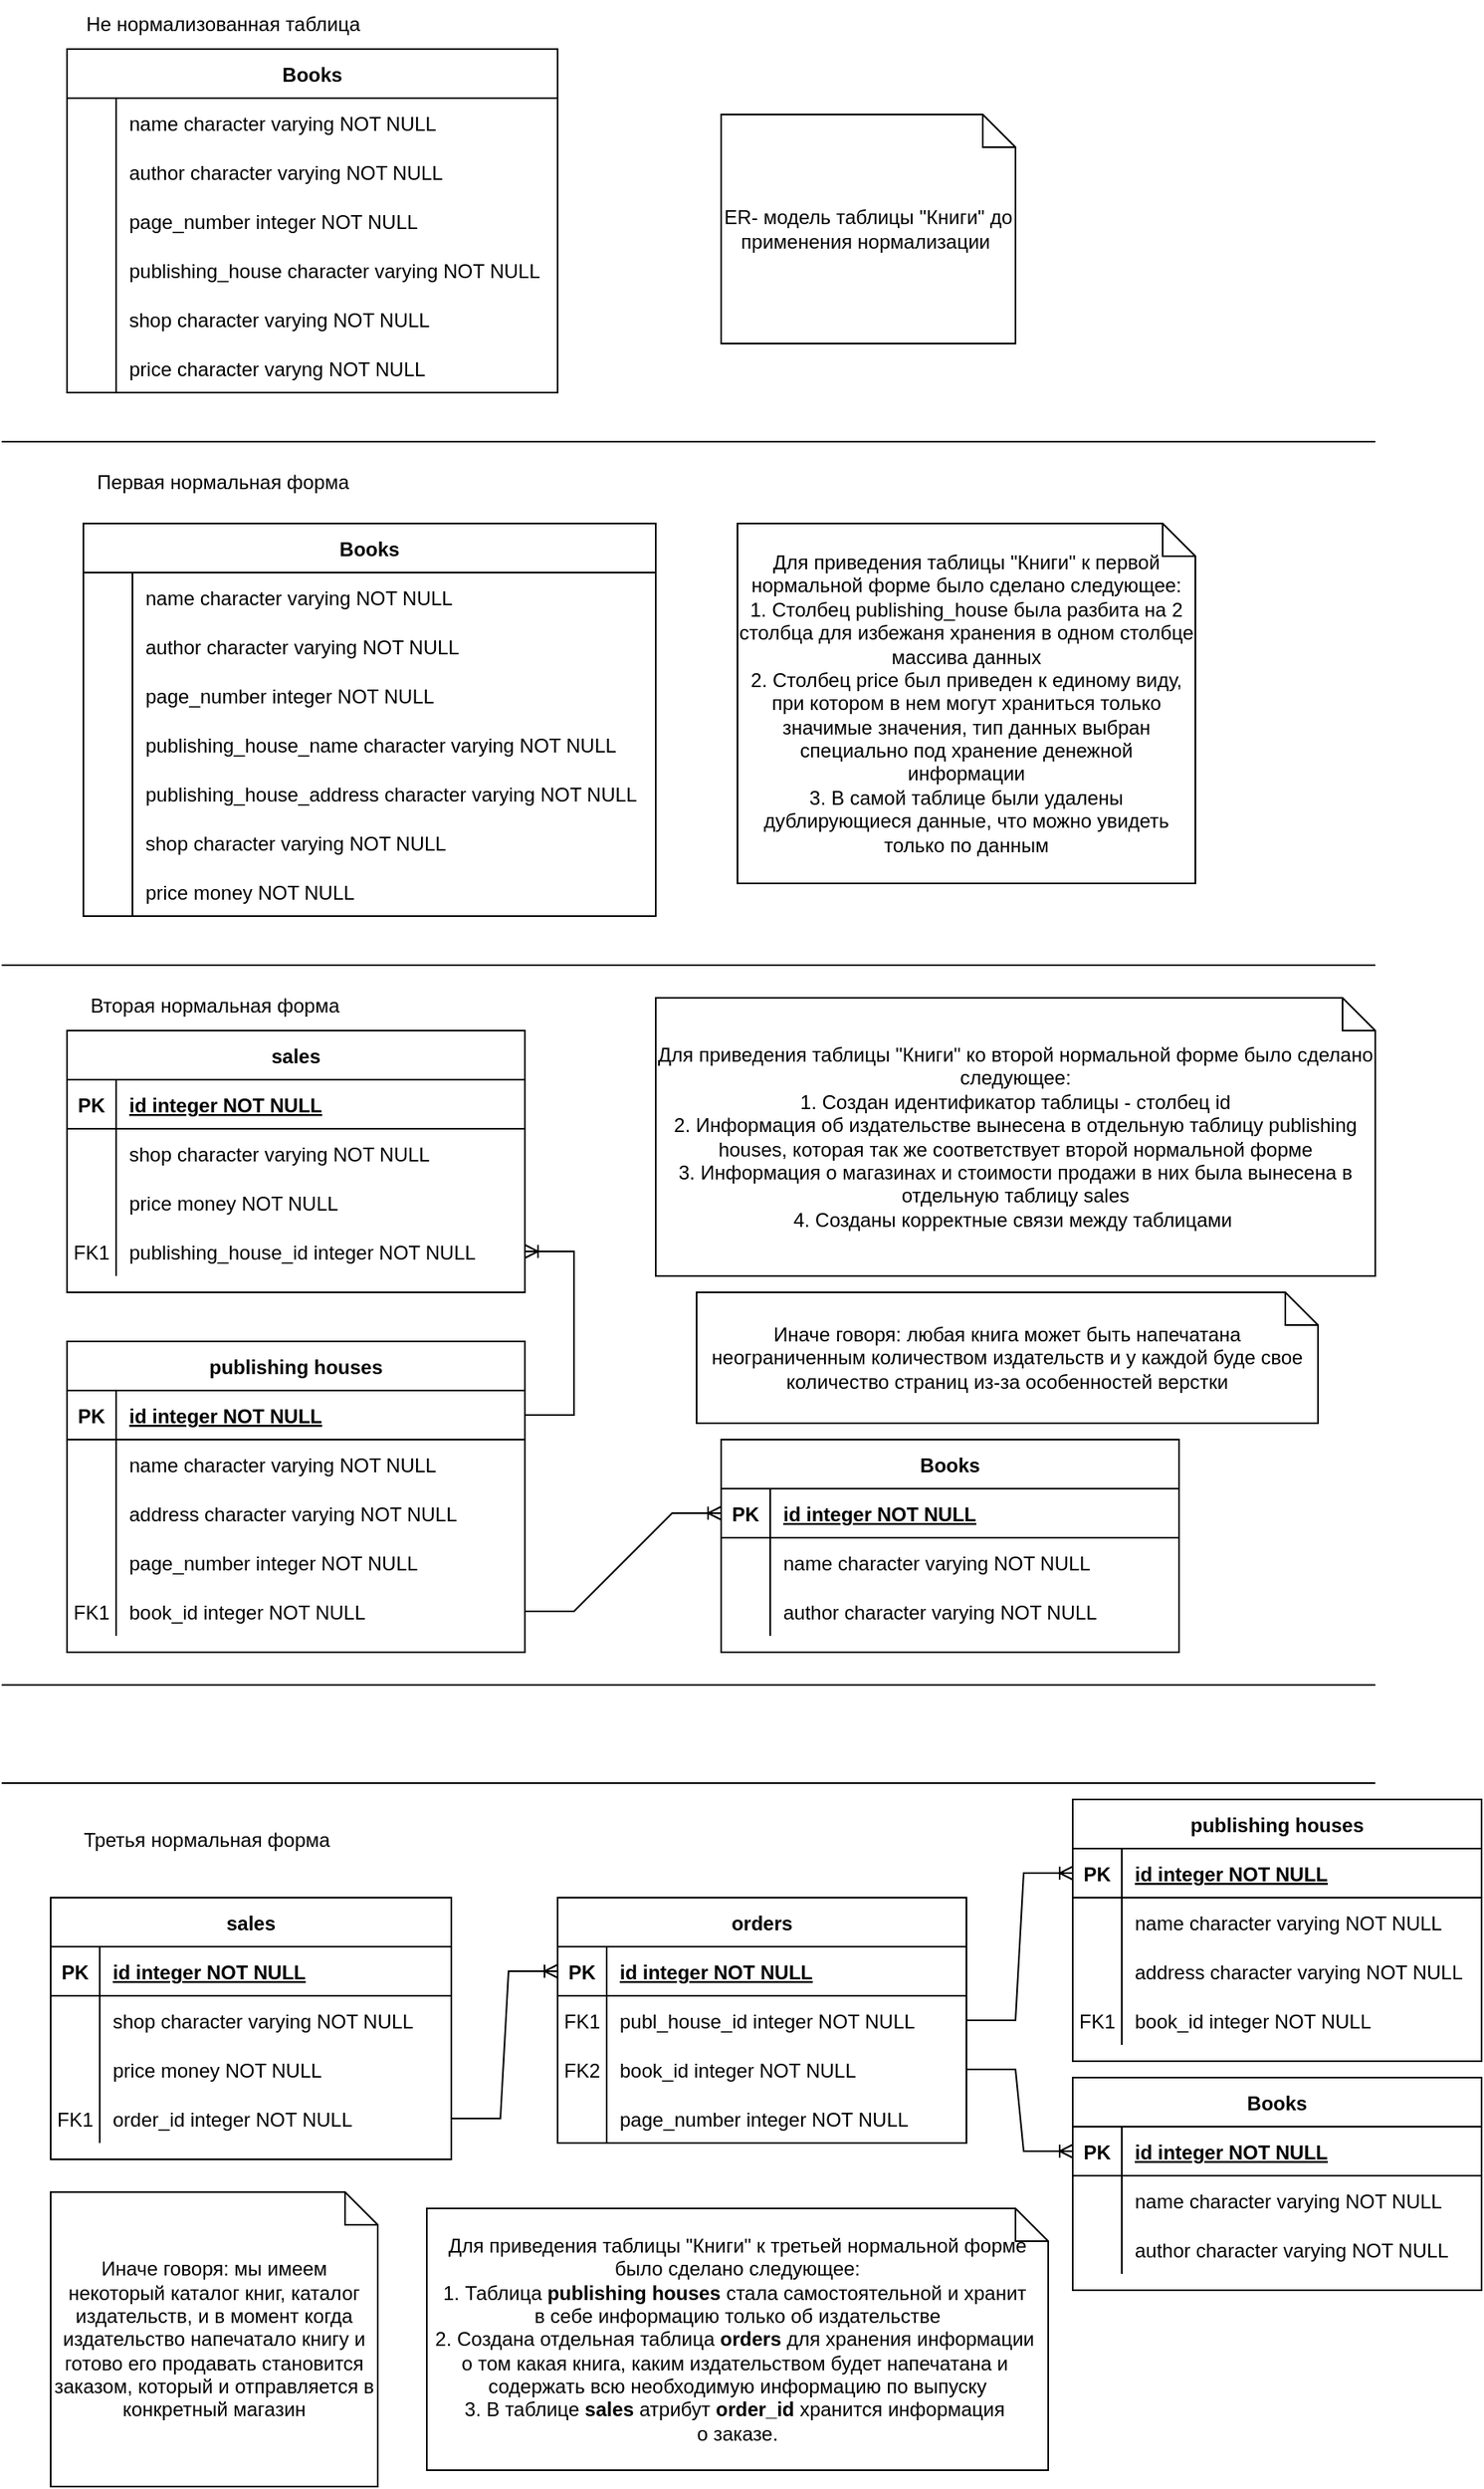 <mxfile version="25.0.1">
  <diagram id="R2lEEEUBdFMjLlhIrx00" name="Page-1">
    <mxGraphModel dx="901" dy="1275" grid="1" gridSize="10" guides="1" tooltips="1" connect="1" arrows="1" fold="1" page="1" pageScale="1" pageWidth="850" pageHeight="1100" math="0" shadow="0" extFonts="Permanent Marker^https://fonts.googleapis.com/css?family=Permanent+Marker">
      <root>
        <mxCell id="0" />
        <mxCell id="1" parent="0" />
        <mxCell id="hqXmrCcykCrUw1wNZngz-1" value="" style="shape=partialRectangle;overflow=hidden;connectable=0;fillColor=none;top=0;left=0;bottom=0;right=0;align=left;spacingLeft=6;" parent="1" vertex="1">
          <mxGeometry x="540" y="340" width="160" height="30" as="geometry">
            <mxRectangle width="220" height="30" as="alternateBounds" />
          </mxGeometry>
        </mxCell>
        <mxCell id="hqXmrCcykCrUw1wNZngz-2" value="" style="shape=partialRectangle;overflow=hidden;connectable=0;fillColor=none;top=0;left=0;bottom=0;right=0;align=left;spacingLeft=6;" parent="1" vertex="1">
          <mxGeometry x="480" y="340" width="220" height="30" as="geometry">
            <mxRectangle width="220" height="30" as="alternateBounds" />
          </mxGeometry>
        </mxCell>
        <mxCell id="hqXmrCcykCrUw1wNZngz-51" value="Books" style="shape=table;startSize=30;container=1;collapsible=1;childLayout=tableLayout;fixedRows=1;rowLines=0;fontStyle=1;align=center;resizeLast=1;" parent="1" vertex="1">
          <mxGeometry x="40" y="40" width="300" height="210" as="geometry" />
        </mxCell>
        <mxCell id="hqXmrCcykCrUw1wNZngz-52" value="" style="shape=partialRectangle;collapsible=0;dropTarget=0;pointerEvents=0;fillColor=none;points=[[0,0.5],[1,0.5]];portConstraint=eastwest;top=0;left=0;right=0;bottom=0;" parent="hqXmrCcykCrUw1wNZngz-51" vertex="1">
          <mxGeometry y="30" width="300" height="30" as="geometry" />
        </mxCell>
        <mxCell id="hqXmrCcykCrUw1wNZngz-53" value="" style="shape=partialRectangle;overflow=hidden;connectable=0;fillColor=none;top=0;left=0;bottom=0;right=0;" parent="hqXmrCcykCrUw1wNZngz-52" vertex="1">
          <mxGeometry width="30" height="30" as="geometry">
            <mxRectangle width="30" height="30" as="alternateBounds" />
          </mxGeometry>
        </mxCell>
        <mxCell id="hqXmrCcykCrUw1wNZngz-54" value="name character varying NOT NULL" style="shape=partialRectangle;overflow=hidden;connectable=0;fillColor=none;top=0;left=0;bottom=0;right=0;align=left;spacingLeft=6;" parent="hqXmrCcykCrUw1wNZngz-52" vertex="1">
          <mxGeometry x="30" width="270" height="30" as="geometry">
            <mxRectangle width="270" height="30" as="alternateBounds" />
          </mxGeometry>
        </mxCell>
        <mxCell id="hqXmrCcykCrUw1wNZngz-55" value="" style="shape=partialRectangle;collapsible=0;dropTarget=0;pointerEvents=0;fillColor=none;points=[[0,0.5],[1,0.5]];portConstraint=eastwest;top=0;left=0;right=0;bottom=0;" parent="hqXmrCcykCrUw1wNZngz-51" vertex="1">
          <mxGeometry y="60" width="300" height="30" as="geometry" />
        </mxCell>
        <mxCell id="hqXmrCcykCrUw1wNZngz-56" value="" style="shape=partialRectangle;overflow=hidden;connectable=0;fillColor=none;top=0;left=0;bottom=0;right=0;" parent="hqXmrCcykCrUw1wNZngz-55" vertex="1">
          <mxGeometry width="30" height="30" as="geometry">
            <mxRectangle width="30" height="30" as="alternateBounds" />
          </mxGeometry>
        </mxCell>
        <mxCell id="hqXmrCcykCrUw1wNZngz-57" value="author character varying NOT NULL" style="shape=partialRectangle;overflow=hidden;connectable=0;fillColor=none;top=0;left=0;bottom=0;right=0;align=left;spacingLeft=6;" parent="hqXmrCcykCrUw1wNZngz-55" vertex="1">
          <mxGeometry x="30" width="270" height="30" as="geometry">
            <mxRectangle width="270" height="30" as="alternateBounds" />
          </mxGeometry>
        </mxCell>
        <mxCell id="hqXmrCcykCrUw1wNZngz-58" value="" style="shape=partialRectangle;collapsible=0;dropTarget=0;pointerEvents=0;fillColor=none;points=[[0,0.5],[1,0.5]];portConstraint=eastwest;top=0;left=0;right=0;bottom=0;" parent="hqXmrCcykCrUw1wNZngz-51" vertex="1">
          <mxGeometry y="90" width="300" height="30" as="geometry" />
        </mxCell>
        <mxCell id="hqXmrCcykCrUw1wNZngz-59" value="" style="shape=partialRectangle;overflow=hidden;connectable=0;fillColor=none;top=0;left=0;bottom=0;right=0;" parent="hqXmrCcykCrUw1wNZngz-58" vertex="1">
          <mxGeometry width="30" height="30" as="geometry">
            <mxRectangle width="30" height="30" as="alternateBounds" />
          </mxGeometry>
        </mxCell>
        <mxCell id="hqXmrCcykCrUw1wNZngz-60" value="page_number integer NOT NULL" style="shape=partialRectangle;overflow=hidden;connectable=0;fillColor=none;top=0;left=0;bottom=0;right=0;align=left;spacingLeft=6;" parent="hqXmrCcykCrUw1wNZngz-58" vertex="1">
          <mxGeometry x="30" width="270" height="30" as="geometry">
            <mxRectangle width="270" height="30" as="alternateBounds" />
          </mxGeometry>
        </mxCell>
        <mxCell id="hqXmrCcykCrUw1wNZngz-61" value="" style="shape=partialRectangle;collapsible=0;dropTarget=0;pointerEvents=0;fillColor=none;points=[[0,0.5],[1,0.5]];portConstraint=eastwest;top=0;left=0;right=0;bottom=0;" parent="hqXmrCcykCrUw1wNZngz-51" vertex="1">
          <mxGeometry y="120" width="300" height="30" as="geometry" />
        </mxCell>
        <mxCell id="hqXmrCcykCrUw1wNZngz-62" value="" style="shape=partialRectangle;overflow=hidden;connectable=0;fillColor=none;top=0;left=0;bottom=0;right=0;" parent="hqXmrCcykCrUw1wNZngz-61" vertex="1">
          <mxGeometry width="30" height="30" as="geometry">
            <mxRectangle width="30" height="30" as="alternateBounds" />
          </mxGeometry>
        </mxCell>
        <mxCell id="hqXmrCcykCrUw1wNZngz-63" value="publishing_house character varying NOT NULL" style="shape=partialRectangle;overflow=hidden;connectable=0;fillColor=none;top=0;left=0;bottom=0;right=0;align=left;spacingLeft=6;" parent="hqXmrCcykCrUw1wNZngz-61" vertex="1">
          <mxGeometry x="30" width="270" height="30" as="geometry">
            <mxRectangle width="270" height="30" as="alternateBounds" />
          </mxGeometry>
        </mxCell>
        <mxCell id="hqXmrCcykCrUw1wNZngz-64" value="" style="shape=partialRectangle;collapsible=0;dropTarget=0;pointerEvents=0;fillColor=none;points=[[0,0.5],[1,0.5]];portConstraint=eastwest;top=0;left=0;right=0;bottom=0;" parent="hqXmrCcykCrUw1wNZngz-51" vertex="1">
          <mxGeometry y="150" width="300" height="30" as="geometry" />
        </mxCell>
        <mxCell id="hqXmrCcykCrUw1wNZngz-65" value="" style="shape=partialRectangle;overflow=hidden;connectable=0;fillColor=none;top=0;left=0;bottom=0;right=0;" parent="hqXmrCcykCrUw1wNZngz-64" vertex="1">
          <mxGeometry width="30" height="30" as="geometry">
            <mxRectangle width="30" height="30" as="alternateBounds" />
          </mxGeometry>
        </mxCell>
        <mxCell id="hqXmrCcykCrUw1wNZngz-66" value="shop character varying NOT NULL" style="shape=partialRectangle;overflow=hidden;connectable=0;fillColor=none;top=0;left=0;bottom=0;right=0;align=left;spacingLeft=6;" parent="hqXmrCcykCrUw1wNZngz-64" vertex="1">
          <mxGeometry x="30" width="270" height="30" as="geometry">
            <mxRectangle width="270" height="30" as="alternateBounds" />
          </mxGeometry>
        </mxCell>
        <mxCell id="hqXmrCcykCrUw1wNZngz-67" value="" style="shape=partialRectangle;collapsible=0;dropTarget=0;pointerEvents=0;fillColor=none;points=[[0,0.5],[1,0.5]];portConstraint=eastwest;top=0;left=0;right=0;bottom=0;" parent="hqXmrCcykCrUw1wNZngz-51" vertex="1">
          <mxGeometry y="180" width="300" height="30" as="geometry" />
        </mxCell>
        <mxCell id="hqXmrCcykCrUw1wNZngz-68" value="" style="shape=partialRectangle;overflow=hidden;connectable=0;fillColor=none;top=0;left=0;bottom=0;right=0;" parent="hqXmrCcykCrUw1wNZngz-67" vertex="1">
          <mxGeometry width="30" height="30" as="geometry">
            <mxRectangle width="30" height="30" as="alternateBounds" />
          </mxGeometry>
        </mxCell>
        <mxCell id="hqXmrCcykCrUw1wNZngz-69" value="price character varyng NOT NULL" style="shape=partialRectangle;overflow=hidden;connectable=0;fillColor=none;top=0;left=0;bottom=0;right=0;align=left;spacingLeft=6;" parent="hqXmrCcykCrUw1wNZngz-67" vertex="1">
          <mxGeometry x="30" width="270" height="30" as="geometry">
            <mxRectangle width="270" height="30" as="alternateBounds" />
          </mxGeometry>
        </mxCell>
        <mxCell id="hqXmrCcykCrUw1wNZngz-70" value="ER- модель таблицы &quot;Книги&quot; до применения нормализации&amp;nbsp;" style="shape=note;size=20;whiteSpace=wrap;html=1;" parent="1" vertex="1">
          <mxGeometry x="440" y="80" width="180" height="140" as="geometry" />
        </mxCell>
        <mxCell id="hqXmrCcykCrUw1wNZngz-71" value="" style="endArrow=none;html=1;rounded=0;" parent="1" edge="1">
          <mxGeometry width="50" height="50" relative="1" as="geometry">
            <mxPoint y="280" as="sourcePoint" />
            <mxPoint x="840" y="280" as="targetPoint" />
          </mxGeometry>
        </mxCell>
        <mxCell id="hqXmrCcykCrUw1wNZngz-122" value="Для приведения таблицы &quot;Книги&quot; к первой нормальной форме было сделано следующее:&lt;div&gt;1. Столбец publishing_house была разбита на 2 столбца для избежаня хранения в одном столбце массива данных&lt;/div&gt;&lt;div&gt;2. Столбец price был приведен к единому виду, при котором в нем могут храниться только значимые значения, тип данных выбран специально под хранение денежной информации&lt;/div&gt;&lt;div&gt;3. В самой таблице были удалены дублирующиеся данные, что можно увидеть только по данным&lt;/div&gt;" style="shape=note;size=20;whiteSpace=wrap;html=1;" parent="1" vertex="1">
          <mxGeometry x="450" y="330" width="280" height="220" as="geometry" />
        </mxCell>
        <mxCell id="hqXmrCcykCrUw1wNZngz-123" value="Не нормализованная таблица" style="text;html=1;align=center;verticalAlign=middle;resizable=0;points=[];autosize=1;strokeColor=none;fillColor=none;" parent="1" vertex="1">
          <mxGeometry x="40" y="10" width="190" height="30" as="geometry" />
        </mxCell>
        <mxCell id="hqXmrCcykCrUw1wNZngz-124" value="Первая нормальная форма" style="text;html=1;align=center;verticalAlign=middle;resizable=0;points=[];autosize=1;strokeColor=none;fillColor=none;" parent="1" vertex="1">
          <mxGeometry x="45" y="290" width="180" height="30" as="geometry" />
        </mxCell>
        <mxCell id="hqXmrCcykCrUw1wNZngz-125" value="" style="endArrow=none;html=1;rounded=0;" parent="1" edge="1">
          <mxGeometry width="50" height="50" relative="1" as="geometry">
            <mxPoint y="600" as="sourcePoint" />
            <mxPoint x="840" y="600" as="targetPoint" />
          </mxGeometry>
        </mxCell>
        <mxCell id="hqXmrCcykCrUw1wNZngz-127" value="orders" style="shape=table;startSize=30;container=1;collapsible=1;childLayout=tableLayout;fixedRows=1;rowLines=0;fontStyle=1;align=center;resizeLast=1;" parent="1" vertex="1">
          <mxGeometry x="340" y="1170" width="250" height="150" as="geometry" />
        </mxCell>
        <mxCell id="hqXmrCcykCrUw1wNZngz-128" value="" style="shape=partialRectangle;collapsible=0;dropTarget=0;pointerEvents=0;fillColor=none;points=[[0,0.5],[1,0.5]];portConstraint=eastwest;top=0;left=0;right=0;bottom=1;" parent="hqXmrCcykCrUw1wNZngz-127" vertex="1">
          <mxGeometry y="30" width="250" height="30" as="geometry" />
        </mxCell>
        <mxCell id="hqXmrCcykCrUw1wNZngz-129" value="PK" style="shape=partialRectangle;overflow=hidden;connectable=0;fillColor=none;top=0;left=0;bottom=0;right=0;fontStyle=1;" parent="hqXmrCcykCrUw1wNZngz-128" vertex="1">
          <mxGeometry width="30" height="30" as="geometry">
            <mxRectangle width="30" height="30" as="alternateBounds" />
          </mxGeometry>
        </mxCell>
        <mxCell id="hqXmrCcykCrUw1wNZngz-130" value="id integer NOT NULL " style="shape=partialRectangle;overflow=hidden;connectable=0;fillColor=none;top=0;left=0;bottom=0;right=0;align=left;spacingLeft=6;fontStyle=5;" parent="hqXmrCcykCrUw1wNZngz-128" vertex="1">
          <mxGeometry x="30" width="220" height="30" as="geometry">
            <mxRectangle width="220" height="30" as="alternateBounds" />
          </mxGeometry>
        </mxCell>
        <mxCell id="hqXmrCcykCrUw1wNZngz-131" value="" style="shape=partialRectangle;collapsible=0;dropTarget=0;pointerEvents=0;fillColor=none;points=[[0,0.5],[1,0.5]];portConstraint=eastwest;top=0;left=0;right=0;bottom=0;" parent="hqXmrCcykCrUw1wNZngz-127" vertex="1">
          <mxGeometry y="60" width="250" height="30" as="geometry" />
        </mxCell>
        <mxCell id="hqXmrCcykCrUw1wNZngz-132" value="FK1" style="shape=partialRectangle;overflow=hidden;connectable=0;fillColor=none;top=0;left=0;bottom=0;right=0;" parent="hqXmrCcykCrUw1wNZngz-131" vertex="1">
          <mxGeometry width="30" height="30" as="geometry">
            <mxRectangle width="30" height="30" as="alternateBounds" />
          </mxGeometry>
        </mxCell>
        <mxCell id="hqXmrCcykCrUw1wNZngz-133" value="publ_house_id integer NOT NULL" style="shape=partialRectangle;overflow=hidden;connectable=0;fillColor=none;top=0;left=0;bottom=0;right=0;align=left;spacingLeft=6;" parent="hqXmrCcykCrUw1wNZngz-131" vertex="1">
          <mxGeometry x="30" width="220" height="30" as="geometry">
            <mxRectangle width="220" height="30" as="alternateBounds" />
          </mxGeometry>
        </mxCell>
        <mxCell id="hqXmrCcykCrUw1wNZngz-134" value="" style="shape=partialRectangle;collapsible=0;dropTarget=0;pointerEvents=0;fillColor=none;points=[[0,0.5],[1,0.5]];portConstraint=eastwest;top=0;left=0;right=0;bottom=0;" parent="hqXmrCcykCrUw1wNZngz-127" vertex="1">
          <mxGeometry y="90" width="250" height="30" as="geometry" />
        </mxCell>
        <mxCell id="hqXmrCcykCrUw1wNZngz-135" value="FK2" style="shape=partialRectangle;overflow=hidden;connectable=0;fillColor=none;top=0;left=0;bottom=0;right=0;" parent="hqXmrCcykCrUw1wNZngz-134" vertex="1">
          <mxGeometry width="30" height="30" as="geometry">
            <mxRectangle width="30" height="30" as="alternateBounds" />
          </mxGeometry>
        </mxCell>
        <mxCell id="hqXmrCcykCrUw1wNZngz-136" value="book_id integer NOT NULL" style="shape=partialRectangle;overflow=hidden;connectable=0;fillColor=none;top=0;left=0;bottom=0;right=0;align=left;spacingLeft=6;" parent="hqXmrCcykCrUw1wNZngz-134" vertex="1">
          <mxGeometry x="30" width="220" height="30" as="geometry">
            <mxRectangle width="220" height="30" as="alternateBounds" />
          </mxGeometry>
        </mxCell>
        <mxCell id="gx7yfGV4LOpoLT80It-o-3" value="" style="shape=partialRectangle;collapsible=0;dropTarget=0;pointerEvents=0;fillColor=none;points=[[0,0.5],[1,0.5]];portConstraint=eastwest;top=0;left=0;right=0;bottom=0;" vertex="1" parent="hqXmrCcykCrUw1wNZngz-127">
          <mxGeometry y="120" width="250" height="30" as="geometry" />
        </mxCell>
        <mxCell id="gx7yfGV4LOpoLT80It-o-4" value="" style="shape=partialRectangle;overflow=hidden;connectable=0;fillColor=none;top=0;left=0;bottom=0;right=0;" vertex="1" parent="gx7yfGV4LOpoLT80It-o-3">
          <mxGeometry width="30" height="30" as="geometry">
            <mxRectangle width="30" height="30" as="alternateBounds" />
          </mxGeometry>
        </mxCell>
        <mxCell id="gx7yfGV4LOpoLT80It-o-5" value="page_number integer NOT NULL" style="shape=partialRectangle;overflow=hidden;connectable=0;fillColor=none;top=0;left=0;bottom=0;right=0;align=left;spacingLeft=6;" vertex="1" parent="gx7yfGV4LOpoLT80It-o-3">
          <mxGeometry x="30" width="220" height="30" as="geometry">
            <mxRectangle width="220" height="30" as="alternateBounds" />
          </mxGeometry>
        </mxCell>
        <mxCell id="hqXmrCcykCrUw1wNZngz-144" value="Books" style="shape=table;startSize=30;container=1;collapsible=1;childLayout=tableLayout;fixedRows=1;rowLines=0;fontStyle=1;align=center;resizeLast=1;" parent="1" vertex="1">
          <mxGeometry x="50" y="330" width="350" height="240" as="geometry" />
        </mxCell>
        <mxCell id="hqXmrCcykCrUw1wNZngz-145" value="" style="shape=partialRectangle;collapsible=0;dropTarget=0;pointerEvents=0;fillColor=none;points=[[0,0.5],[1,0.5]];portConstraint=eastwest;top=0;left=0;right=0;bottom=0;" parent="hqXmrCcykCrUw1wNZngz-144" vertex="1">
          <mxGeometry y="30" width="350" height="30" as="geometry" />
        </mxCell>
        <mxCell id="hqXmrCcykCrUw1wNZngz-146" value="" style="shape=partialRectangle;overflow=hidden;connectable=0;fillColor=none;top=0;left=0;bottom=0;right=0;" parent="hqXmrCcykCrUw1wNZngz-145" vertex="1">
          <mxGeometry width="30" height="30" as="geometry">
            <mxRectangle width="30" height="30" as="alternateBounds" />
          </mxGeometry>
        </mxCell>
        <mxCell id="hqXmrCcykCrUw1wNZngz-147" value="name character varying NOT NULL" style="shape=partialRectangle;overflow=hidden;connectable=0;fillColor=none;top=0;left=0;bottom=0;right=0;align=left;spacingLeft=6;" parent="hqXmrCcykCrUw1wNZngz-145" vertex="1">
          <mxGeometry x="30" width="320" height="30" as="geometry">
            <mxRectangle width="320" height="30" as="alternateBounds" />
          </mxGeometry>
        </mxCell>
        <mxCell id="hqXmrCcykCrUw1wNZngz-148" value="" style="shape=partialRectangle;collapsible=0;dropTarget=0;pointerEvents=0;fillColor=none;points=[[0,0.5],[1,0.5]];portConstraint=eastwest;top=0;left=0;right=0;bottom=0;" parent="hqXmrCcykCrUw1wNZngz-144" vertex="1">
          <mxGeometry y="60" width="350" height="30" as="geometry" />
        </mxCell>
        <mxCell id="hqXmrCcykCrUw1wNZngz-149" value="" style="shape=partialRectangle;overflow=hidden;connectable=0;fillColor=none;top=0;left=0;bottom=0;right=0;" parent="hqXmrCcykCrUw1wNZngz-148" vertex="1">
          <mxGeometry width="30" height="30" as="geometry">
            <mxRectangle width="30" height="30" as="alternateBounds" />
          </mxGeometry>
        </mxCell>
        <mxCell id="hqXmrCcykCrUw1wNZngz-150" value="author character varying NOT NULL" style="shape=partialRectangle;overflow=hidden;connectable=0;fillColor=none;top=0;left=0;bottom=0;right=0;align=left;spacingLeft=6;" parent="hqXmrCcykCrUw1wNZngz-148" vertex="1">
          <mxGeometry x="30" width="320" height="30" as="geometry">
            <mxRectangle width="320" height="30" as="alternateBounds" />
          </mxGeometry>
        </mxCell>
        <mxCell id="hqXmrCcykCrUw1wNZngz-151" value="" style="shape=partialRectangle;collapsible=0;dropTarget=0;pointerEvents=0;fillColor=none;points=[[0,0.5],[1,0.5]];portConstraint=eastwest;top=0;left=0;right=0;bottom=0;" parent="hqXmrCcykCrUw1wNZngz-144" vertex="1">
          <mxGeometry y="90" width="350" height="30" as="geometry" />
        </mxCell>
        <mxCell id="hqXmrCcykCrUw1wNZngz-152" value="" style="shape=partialRectangle;overflow=hidden;connectable=0;fillColor=none;top=0;left=0;bottom=0;right=0;" parent="hqXmrCcykCrUw1wNZngz-151" vertex="1">
          <mxGeometry width="30" height="30" as="geometry">
            <mxRectangle width="30" height="30" as="alternateBounds" />
          </mxGeometry>
        </mxCell>
        <mxCell id="hqXmrCcykCrUw1wNZngz-153" value="page_number integer NOT NULL" style="shape=partialRectangle;overflow=hidden;connectable=0;fillColor=none;top=0;left=0;bottom=0;right=0;align=left;spacingLeft=6;" parent="hqXmrCcykCrUw1wNZngz-151" vertex="1">
          <mxGeometry x="30" width="320" height="30" as="geometry">
            <mxRectangle width="320" height="30" as="alternateBounds" />
          </mxGeometry>
        </mxCell>
        <mxCell id="hqXmrCcykCrUw1wNZngz-154" value="" style="shape=partialRectangle;collapsible=0;dropTarget=0;pointerEvents=0;fillColor=none;points=[[0,0.5],[1,0.5]];portConstraint=eastwest;top=0;left=0;right=0;bottom=0;" parent="hqXmrCcykCrUw1wNZngz-144" vertex="1">
          <mxGeometry y="120" width="350" height="30" as="geometry" />
        </mxCell>
        <mxCell id="hqXmrCcykCrUw1wNZngz-155" value="" style="shape=partialRectangle;overflow=hidden;connectable=0;fillColor=none;top=0;left=0;bottom=0;right=0;" parent="hqXmrCcykCrUw1wNZngz-154" vertex="1">
          <mxGeometry width="30" height="30" as="geometry">
            <mxRectangle width="30" height="30" as="alternateBounds" />
          </mxGeometry>
        </mxCell>
        <mxCell id="hqXmrCcykCrUw1wNZngz-156" value="publishing_house_name character varying NOT NULL" style="shape=partialRectangle;overflow=hidden;connectable=0;fillColor=none;top=0;left=0;bottom=0;right=0;align=left;spacingLeft=6;" parent="hqXmrCcykCrUw1wNZngz-154" vertex="1">
          <mxGeometry x="30" width="320" height="30" as="geometry">
            <mxRectangle width="320" height="30" as="alternateBounds" />
          </mxGeometry>
        </mxCell>
        <mxCell id="hqXmrCcykCrUw1wNZngz-157" value="" style="shape=partialRectangle;collapsible=0;dropTarget=0;pointerEvents=0;fillColor=none;points=[[0,0.5],[1,0.5]];portConstraint=eastwest;top=0;left=0;right=0;bottom=0;" parent="hqXmrCcykCrUw1wNZngz-144" vertex="1">
          <mxGeometry y="150" width="350" height="30" as="geometry" />
        </mxCell>
        <mxCell id="hqXmrCcykCrUw1wNZngz-158" value="" style="shape=partialRectangle;overflow=hidden;connectable=0;fillColor=none;top=0;left=0;bottom=0;right=0;" parent="hqXmrCcykCrUw1wNZngz-157" vertex="1">
          <mxGeometry width="30" height="30" as="geometry">
            <mxRectangle width="30" height="30" as="alternateBounds" />
          </mxGeometry>
        </mxCell>
        <mxCell id="hqXmrCcykCrUw1wNZngz-159" value="publishing_house_address character varying NOT NULL" style="shape=partialRectangle;overflow=hidden;connectable=0;fillColor=none;top=0;left=0;bottom=0;right=0;align=left;spacingLeft=6;" parent="hqXmrCcykCrUw1wNZngz-157" vertex="1">
          <mxGeometry x="30" width="320" height="30" as="geometry">
            <mxRectangle width="320" height="30" as="alternateBounds" />
          </mxGeometry>
        </mxCell>
        <mxCell id="hqXmrCcykCrUw1wNZngz-160" value="" style="shape=partialRectangle;collapsible=0;dropTarget=0;pointerEvents=0;fillColor=none;points=[[0,0.5],[1,0.5]];portConstraint=eastwest;top=0;left=0;right=0;bottom=0;" parent="hqXmrCcykCrUw1wNZngz-144" vertex="1">
          <mxGeometry y="180" width="350" height="30" as="geometry" />
        </mxCell>
        <mxCell id="hqXmrCcykCrUw1wNZngz-161" value="" style="shape=partialRectangle;overflow=hidden;connectable=0;fillColor=none;top=0;left=0;bottom=0;right=0;" parent="hqXmrCcykCrUw1wNZngz-160" vertex="1">
          <mxGeometry width="30" height="30" as="geometry">
            <mxRectangle width="30" height="30" as="alternateBounds" />
          </mxGeometry>
        </mxCell>
        <mxCell id="hqXmrCcykCrUw1wNZngz-162" value="shop character varying NOT NULL" style="shape=partialRectangle;overflow=hidden;connectable=0;fillColor=none;top=0;left=0;bottom=0;right=0;align=left;spacingLeft=6;" parent="hqXmrCcykCrUw1wNZngz-160" vertex="1">
          <mxGeometry x="30" width="320" height="30" as="geometry">
            <mxRectangle width="320" height="30" as="alternateBounds" />
          </mxGeometry>
        </mxCell>
        <mxCell id="hqXmrCcykCrUw1wNZngz-163" value="" style="shape=partialRectangle;collapsible=0;dropTarget=0;pointerEvents=0;fillColor=none;points=[[0,0.5],[1,0.5]];portConstraint=eastwest;top=0;left=0;right=0;bottom=0;" parent="hqXmrCcykCrUw1wNZngz-144" vertex="1">
          <mxGeometry y="210" width="350" height="30" as="geometry" />
        </mxCell>
        <mxCell id="hqXmrCcykCrUw1wNZngz-164" value="" style="shape=partialRectangle;overflow=hidden;connectable=0;fillColor=none;top=0;left=0;bottom=0;right=0;" parent="hqXmrCcykCrUw1wNZngz-163" vertex="1">
          <mxGeometry width="30" height="30" as="geometry">
            <mxRectangle width="30" height="30" as="alternateBounds" />
          </mxGeometry>
        </mxCell>
        <mxCell id="hqXmrCcykCrUw1wNZngz-165" value="price money NOT NULL" style="shape=partialRectangle;overflow=hidden;connectable=0;fillColor=none;top=0;left=0;bottom=0;right=0;align=left;spacingLeft=6;" parent="hqXmrCcykCrUw1wNZngz-163" vertex="1">
          <mxGeometry x="30" width="320" height="30" as="geometry">
            <mxRectangle width="320" height="30" as="alternateBounds" />
          </mxGeometry>
        </mxCell>
        <mxCell id="hqXmrCcykCrUw1wNZngz-166" value="Для приведения таблицы &quot;Книги&quot; ко второй нормальной форме было сделано следующее:&lt;div&gt;1. Создан идентификатор таблицы - столбец id&lt;br&gt;&lt;/div&gt;&lt;div&gt;2. Информация об издательстве вынесена в отдельную таблицу&amp;nbsp;&lt;span style=&quot;text-wrap-mode: nowrap; background-color: initial;&quot;&gt;publishing houses&lt;/span&gt;&lt;span style=&quot;background-color: initial;&quot;&gt;, которая так же соответствует второй нормальной форме&lt;/span&gt;&lt;/div&gt;&lt;div&gt;&lt;span style=&quot;background-color: initial;&quot;&gt;3. Информация о магазинах и стоимости продажи в них была вынесена в отдельную таблицу sales&lt;/span&gt;&lt;/div&gt;&lt;div&gt;4. Созданы корректные связи между таблицами&amp;nbsp;&lt;/div&gt;" style="shape=note;size=20;whiteSpace=wrap;html=1;" parent="1" vertex="1">
          <mxGeometry x="400" y="620" width="440" height="170" as="geometry" />
        </mxCell>
        <mxCell id="hqXmrCcykCrUw1wNZngz-167" value="Вторая нормальная форма" style="text;html=1;align=center;verticalAlign=middle;resizable=0;points=[];autosize=1;strokeColor=none;fillColor=none;" parent="1" vertex="1">
          <mxGeometry x="40" y="610" width="180" height="30" as="geometry" />
        </mxCell>
        <mxCell id="hqXmrCcykCrUw1wNZngz-186" value="Books" style="shape=table;startSize=30;container=1;collapsible=1;childLayout=tableLayout;fixedRows=1;rowLines=0;fontStyle=1;align=center;resizeLast=1;" parent="1" vertex="1">
          <mxGeometry x="440" y="890" width="280" height="130" as="geometry" />
        </mxCell>
        <mxCell id="hqXmrCcykCrUw1wNZngz-187" value="" style="shape=partialRectangle;collapsible=0;dropTarget=0;pointerEvents=0;fillColor=none;points=[[0,0.5],[1,0.5]];portConstraint=eastwest;top=0;left=0;right=0;bottom=1;" parent="hqXmrCcykCrUw1wNZngz-186" vertex="1">
          <mxGeometry y="30" width="280" height="30" as="geometry" />
        </mxCell>
        <mxCell id="hqXmrCcykCrUw1wNZngz-188" value="PK" style="shape=partialRectangle;overflow=hidden;connectable=0;fillColor=none;top=0;left=0;bottom=0;right=0;fontStyle=1;" parent="hqXmrCcykCrUw1wNZngz-187" vertex="1">
          <mxGeometry width="30" height="30" as="geometry">
            <mxRectangle width="30" height="30" as="alternateBounds" />
          </mxGeometry>
        </mxCell>
        <mxCell id="hqXmrCcykCrUw1wNZngz-189" value="id integer NOT NULL" style="shape=partialRectangle;overflow=hidden;connectable=0;fillColor=none;top=0;left=0;bottom=0;right=0;align=left;spacingLeft=6;fontStyle=5;" parent="hqXmrCcykCrUw1wNZngz-187" vertex="1">
          <mxGeometry x="30" width="250" height="30" as="geometry">
            <mxRectangle width="250" height="30" as="alternateBounds" />
          </mxGeometry>
        </mxCell>
        <mxCell id="hqXmrCcykCrUw1wNZngz-190" value="" style="shape=partialRectangle;collapsible=0;dropTarget=0;pointerEvents=0;fillColor=none;points=[[0,0.5],[1,0.5]];portConstraint=eastwest;top=0;left=0;right=0;bottom=0;" parent="hqXmrCcykCrUw1wNZngz-186" vertex="1">
          <mxGeometry y="60" width="280" height="30" as="geometry" />
        </mxCell>
        <mxCell id="hqXmrCcykCrUw1wNZngz-191" value="" style="shape=partialRectangle;overflow=hidden;connectable=0;fillColor=none;top=0;left=0;bottom=0;right=0;" parent="hqXmrCcykCrUw1wNZngz-190" vertex="1">
          <mxGeometry width="30" height="30" as="geometry">
            <mxRectangle width="30" height="30" as="alternateBounds" />
          </mxGeometry>
        </mxCell>
        <mxCell id="hqXmrCcykCrUw1wNZngz-192" value="name character varying NOT NULL" style="shape=partialRectangle;overflow=hidden;connectable=0;fillColor=none;top=0;left=0;bottom=0;right=0;align=left;spacingLeft=6;" parent="hqXmrCcykCrUw1wNZngz-190" vertex="1">
          <mxGeometry x="30" width="250" height="30" as="geometry">
            <mxRectangle width="250" height="30" as="alternateBounds" />
          </mxGeometry>
        </mxCell>
        <mxCell id="hqXmrCcykCrUw1wNZngz-194" value="" style="shape=partialRectangle;collapsible=0;dropTarget=0;pointerEvents=0;fillColor=none;points=[[0,0.5],[1,0.5]];portConstraint=eastwest;top=0;left=0;right=0;bottom=0;" parent="hqXmrCcykCrUw1wNZngz-186" vertex="1">
          <mxGeometry y="90" width="280" height="30" as="geometry" />
        </mxCell>
        <mxCell id="hqXmrCcykCrUw1wNZngz-195" value="" style="shape=partialRectangle;overflow=hidden;connectable=0;fillColor=none;top=0;left=0;bottom=0;right=0;" parent="hqXmrCcykCrUw1wNZngz-194" vertex="1">
          <mxGeometry width="30" height="30" as="geometry">
            <mxRectangle width="30" height="30" as="alternateBounds" />
          </mxGeometry>
        </mxCell>
        <mxCell id="hqXmrCcykCrUw1wNZngz-196" value="author character varying NOT NULL" style="shape=partialRectangle;overflow=hidden;connectable=0;fillColor=none;top=0;left=0;bottom=0;right=0;align=left;spacingLeft=6;" parent="hqXmrCcykCrUw1wNZngz-194" vertex="1">
          <mxGeometry x="30" width="250" height="30" as="geometry">
            <mxRectangle width="250" height="30" as="alternateBounds" />
          </mxGeometry>
        </mxCell>
        <mxCell id="hqXmrCcykCrUw1wNZngz-209" value="publishing houses" style="shape=table;startSize=30;container=1;collapsible=1;childLayout=tableLayout;fixedRows=1;rowLines=0;fontStyle=1;align=center;resizeLast=1;" parent="1" vertex="1">
          <mxGeometry x="40" y="830" width="280" height="190" as="geometry" />
        </mxCell>
        <mxCell id="hqXmrCcykCrUw1wNZngz-210" value="" style="shape=partialRectangle;collapsible=0;dropTarget=0;pointerEvents=0;fillColor=none;points=[[0,0.5],[1,0.5]];portConstraint=eastwest;top=0;left=0;right=0;bottom=1;" parent="hqXmrCcykCrUw1wNZngz-209" vertex="1">
          <mxGeometry y="30" width="280" height="30" as="geometry" />
        </mxCell>
        <mxCell id="hqXmrCcykCrUw1wNZngz-211" value="PK" style="shape=partialRectangle;overflow=hidden;connectable=0;fillColor=none;top=0;left=0;bottom=0;right=0;fontStyle=1;" parent="hqXmrCcykCrUw1wNZngz-210" vertex="1">
          <mxGeometry width="30" height="30" as="geometry">
            <mxRectangle width="30" height="30" as="alternateBounds" />
          </mxGeometry>
        </mxCell>
        <mxCell id="hqXmrCcykCrUw1wNZngz-212" value="id integer NOT NULL" style="shape=partialRectangle;overflow=hidden;connectable=0;fillColor=none;top=0;left=0;bottom=0;right=0;align=left;spacingLeft=6;fontStyle=5;" parent="hqXmrCcykCrUw1wNZngz-210" vertex="1">
          <mxGeometry x="30" width="250" height="30" as="geometry">
            <mxRectangle width="250" height="30" as="alternateBounds" />
          </mxGeometry>
        </mxCell>
        <mxCell id="hqXmrCcykCrUw1wNZngz-213" value="" style="shape=partialRectangle;collapsible=0;dropTarget=0;pointerEvents=0;fillColor=none;points=[[0,0.5],[1,0.5]];portConstraint=eastwest;top=0;left=0;right=0;bottom=0;" parent="hqXmrCcykCrUw1wNZngz-209" vertex="1">
          <mxGeometry y="60" width="280" height="30" as="geometry" />
        </mxCell>
        <mxCell id="hqXmrCcykCrUw1wNZngz-214" value="" style="shape=partialRectangle;overflow=hidden;connectable=0;fillColor=none;top=0;left=0;bottom=0;right=0;" parent="hqXmrCcykCrUw1wNZngz-213" vertex="1">
          <mxGeometry width="30" height="30" as="geometry">
            <mxRectangle width="30" height="30" as="alternateBounds" />
          </mxGeometry>
        </mxCell>
        <mxCell id="hqXmrCcykCrUw1wNZngz-215" value="name character varying NOT NULL" style="shape=partialRectangle;overflow=hidden;connectable=0;fillColor=none;top=0;left=0;bottom=0;right=0;align=left;spacingLeft=6;" parent="hqXmrCcykCrUw1wNZngz-213" vertex="1">
          <mxGeometry x="30" width="250" height="30" as="geometry">
            <mxRectangle width="250" height="30" as="alternateBounds" />
          </mxGeometry>
        </mxCell>
        <mxCell id="hqXmrCcykCrUw1wNZngz-216" value="" style="shape=partialRectangle;collapsible=0;dropTarget=0;pointerEvents=0;fillColor=none;points=[[0,0.5],[1,0.5]];portConstraint=eastwest;top=0;left=0;right=0;bottom=0;" parent="hqXmrCcykCrUw1wNZngz-209" vertex="1">
          <mxGeometry y="90" width="280" height="30" as="geometry" />
        </mxCell>
        <mxCell id="hqXmrCcykCrUw1wNZngz-217" value="" style="shape=partialRectangle;overflow=hidden;connectable=0;fillColor=none;top=0;left=0;bottom=0;right=0;" parent="hqXmrCcykCrUw1wNZngz-216" vertex="1">
          <mxGeometry width="30" height="30" as="geometry">
            <mxRectangle width="30" height="30" as="alternateBounds" />
          </mxGeometry>
        </mxCell>
        <mxCell id="hqXmrCcykCrUw1wNZngz-218" value="address character varying NOT NULL" style="shape=partialRectangle;overflow=hidden;connectable=0;fillColor=none;top=0;left=0;bottom=0;right=0;align=left;spacingLeft=6;" parent="hqXmrCcykCrUw1wNZngz-216" vertex="1">
          <mxGeometry x="30" width="250" height="30" as="geometry">
            <mxRectangle width="250" height="30" as="alternateBounds" />
          </mxGeometry>
        </mxCell>
        <mxCell id="hqXmrCcykCrUw1wNZngz-300" value="" style="shape=partialRectangle;collapsible=0;dropTarget=0;pointerEvents=0;fillColor=none;points=[[0,0.5],[1,0.5]];portConstraint=eastwest;top=0;left=0;right=0;bottom=0;" parent="hqXmrCcykCrUw1wNZngz-209" vertex="1">
          <mxGeometry y="120" width="280" height="30" as="geometry" />
        </mxCell>
        <mxCell id="hqXmrCcykCrUw1wNZngz-301" value="" style="shape=partialRectangle;overflow=hidden;connectable=0;fillColor=none;top=0;left=0;bottom=0;right=0;" parent="hqXmrCcykCrUw1wNZngz-300" vertex="1">
          <mxGeometry width="30" height="30" as="geometry">
            <mxRectangle width="30" height="30" as="alternateBounds" />
          </mxGeometry>
        </mxCell>
        <mxCell id="hqXmrCcykCrUw1wNZngz-302" value="page_number integer NOT NULL" style="shape=partialRectangle;overflow=hidden;connectable=0;fillColor=none;top=0;left=0;bottom=0;right=0;align=left;spacingLeft=6;" parent="hqXmrCcykCrUw1wNZngz-300" vertex="1">
          <mxGeometry x="30" width="250" height="30" as="geometry">
            <mxRectangle width="250" height="30" as="alternateBounds" />
          </mxGeometry>
        </mxCell>
        <mxCell id="hqXmrCcykCrUw1wNZngz-303" value="" style="shape=partialRectangle;collapsible=0;dropTarget=0;pointerEvents=0;fillColor=none;points=[[0,0.5],[1,0.5]];portConstraint=eastwest;top=0;left=0;right=0;bottom=0;" parent="hqXmrCcykCrUw1wNZngz-209" vertex="1">
          <mxGeometry y="150" width="280" height="30" as="geometry" />
        </mxCell>
        <mxCell id="hqXmrCcykCrUw1wNZngz-304" value="FK1" style="shape=partialRectangle;overflow=hidden;connectable=0;fillColor=none;top=0;left=0;bottom=0;right=0;" parent="hqXmrCcykCrUw1wNZngz-303" vertex="1">
          <mxGeometry width="30" height="30" as="geometry">
            <mxRectangle width="30" height="30" as="alternateBounds" />
          </mxGeometry>
        </mxCell>
        <mxCell id="hqXmrCcykCrUw1wNZngz-305" value="book_id integer NOT NULL" style="shape=partialRectangle;overflow=hidden;connectable=0;fillColor=none;top=0;left=0;bottom=0;right=0;align=left;spacingLeft=6;" parent="hqXmrCcykCrUw1wNZngz-303" vertex="1">
          <mxGeometry x="30" width="250" height="30" as="geometry">
            <mxRectangle width="250" height="30" as="alternateBounds" />
          </mxGeometry>
        </mxCell>
        <mxCell id="hqXmrCcykCrUw1wNZngz-232" value="sales" style="shape=table;startSize=30;container=1;collapsible=1;childLayout=tableLayout;fixedRows=1;rowLines=0;fontStyle=1;align=center;resizeLast=1;" parent="1" vertex="1">
          <mxGeometry x="40" y="640" width="280" height="160" as="geometry" />
        </mxCell>
        <mxCell id="hqXmrCcykCrUw1wNZngz-233" value="" style="shape=partialRectangle;collapsible=0;dropTarget=0;pointerEvents=0;fillColor=none;points=[[0,0.5],[1,0.5]];portConstraint=eastwest;top=0;left=0;right=0;bottom=1;" parent="hqXmrCcykCrUw1wNZngz-232" vertex="1">
          <mxGeometry y="30" width="280" height="30" as="geometry" />
        </mxCell>
        <mxCell id="hqXmrCcykCrUw1wNZngz-234" value="PK" style="shape=partialRectangle;overflow=hidden;connectable=0;fillColor=none;top=0;left=0;bottom=0;right=0;fontStyle=1;" parent="hqXmrCcykCrUw1wNZngz-233" vertex="1">
          <mxGeometry width="30" height="30" as="geometry">
            <mxRectangle width="30" height="30" as="alternateBounds" />
          </mxGeometry>
        </mxCell>
        <mxCell id="hqXmrCcykCrUw1wNZngz-235" value="id integer NOT NULL" style="shape=partialRectangle;overflow=hidden;connectable=0;fillColor=none;top=0;left=0;bottom=0;right=0;align=left;spacingLeft=6;fontStyle=5;" parent="hqXmrCcykCrUw1wNZngz-233" vertex="1">
          <mxGeometry x="30" width="250" height="30" as="geometry">
            <mxRectangle width="250" height="30" as="alternateBounds" />
          </mxGeometry>
        </mxCell>
        <mxCell id="hqXmrCcykCrUw1wNZngz-236" value="" style="shape=partialRectangle;collapsible=0;dropTarget=0;pointerEvents=0;fillColor=none;points=[[0,0.5],[1,0.5]];portConstraint=eastwest;top=0;left=0;right=0;bottom=0;" parent="hqXmrCcykCrUw1wNZngz-232" vertex="1">
          <mxGeometry y="60" width="280" height="30" as="geometry" />
        </mxCell>
        <mxCell id="hqXmrCcykCrUw1wNZngz-237" value="" style="shape=partialRectangle;overflow=hidden;connectable=0;fillColor=none;top=0;left=0;bottom=0;right=0;" parent="hqXmrCcykCrUw1wNZngz-236" vertex="1">
          <mxGeometry width="30" height="30" as="geometry">
            <mxRectangle width="30" height="30" as="alternateBounds" />
          </mxGeometry>
        </mxCell>
        <mxCell id="hqXmrCcykCrUw1wNZngz-238" value="shop character varying NOT NULL" style="shape=partialRectangle;overflow=hidden;connectable=0;fillColor=none;top=0;left=0;bottom=0;right=0;align=left;spacingLeft=6;" parent="hqXmrCcykCrUw1wNZngz-236" vertex="1">
          <mxGeometry x="30" width="250" height="30" as="geometry">
            <mxRectangle width="250" height="30" as="alternateBounds" />
          </mxGeometry>
        </mxCell>
        <mxCell id="hqXmrCcykCrUw1wNZngz-239" value="" style="shape=partialRectangle;collapsible=0;dropTarget=0;pointerEvents=0;fillColor=none;points=[[0,0.5],[1,0.5]];portConstraint=eastwest;top=0;left=0;right=0;bottom=0;" parent="hqXmrCcykCrUw1wNZngz-232" vertex="1">
          <mxGeometry y="90" width="280" height="30" as="geometry" />
        </mxCell>
        <mxCell id="hqXmrCcykCrUw1wNZngz-240" value="" style="shape=partialRectangle;overflow=hidden;connectable=0;fillColor=none;top=0;left=0;bottom=0;right=0;" parent="hqXmrCcykCrUw1wNZngz-239" vertex="1">
          <mxGeometry width="30" height="30" as="geometry">
            <mxRectangle width="30" height="30" as="alternateBounds" />
          </mxGeometry>
        </mxCell>
        <mxCell id="hqXmrCcykCrUw1wNZngz-241" value="price money NOT NULL" style="shape=partialRectangle;overflow=hidden;connectable=0;fillColor=none;top=0;left=0;bottom=0;right=0;align=left;spacingLeft=6;" parent="hqXmrCcykCrUw1wNZngz-239" vertex="1">
          <mxGeometry x="30" width="250" height="30" as="geometry">
            <mxRectangle width="250" height="30" as="alternateBounds" />
          </mxGeometry>
        </mxCell>
        <mxCell id="hqXmrCcykCrUw1wNZngz-242" value="" style="shape=partialRectangle;collapsible=0;dropTarget=0;pointerEvents=0;fillColor=none;points=[[0,0.5],[1,0.5]];portConstraint=eastwest;top=0;left=0;right=0;bottom=0;" parent="hqXmrCcykCrUw1wNZngz-232" vertex="1">
          <mxGeometry y="120" width="280" height="30" as="geometry" />
        </mxCell>
        <mxCell id="hqXmrCcykCrUw1wNZngz-243" value="FK1" style="shape=partialRectangle;overflow=hidden;connectable=0;fillColor=none;top=0;left=0;bottom=0;right=0;" parent="hqXmrCcykCrUw1wNZngz-242" vertex="1">
          <mxGeometry width="30" height="30" as="geometry">
            <mxRectangle width="30" height="30" as="alternateBounds" />
          </mxGeometry>
        </mxCell>
        <mxCell id="hqXmrCcykCrUw1wNZngz-244" value="publishing_house_id integer NOT NULL" style="shape=partialRectangle;overflow=hidden;connectable=0;fillColor=none;top=0;left=0;bottom=0;right=0;align=left;spacingLeft=6;" parent="hqXmrCcykCrUw1wNZngz-242" vertex="1">
          <mxGeometry x="30" width="250" height="30" as="geometry">
            <mxRectangle width="250" height="30" as="alternateBounds" />
          </mxGeometry>
        </mxCell>
        <mxCell id="hqXmrCcykCrUw1wNZngz-255" value="" style="endArrow=none;html=1;rounded=0;" parent="1" edge="1">
          <mxGeometry width="50" height="50" relative="1" as="geometry">
            <mxPoint y="1040" as="sourcePoint" />
            <mxPoint x="840" y="1040" as="targetPoint" />
          </mxGeometry>
        </mxCell>
        <mxCell id="hqXmrCcykCrUw1wNZngz-256" value="Третья нормальная форма" style="text;html=1;align=center;verticalAlign=middle;resizable=0;points=[];autosize=1;strokeColor=none;fillColor=none;" parent="1" vertex="1">
          <mxGeometry x="40" y="1120" width="170" height="30" as="geometry" />
        </mxCell>
        <mxCell id="hqXmrCcykCrUw1wNZngz-283" value="sales" style="shape=table;startSize=30;container=1;collapsible=1;childLayout=tableLayout;fixedRows=1;rowLines=0;fontStyle=1;align=center;resizeLast=1;" parent="1" vertex="1">
          <mxGeometry x="30" y="1170" width="245" height="160" as="geometry" />
        </mxCell>
        <mxCell id="hqXmrCcykCrUw1wNZngz-284" value="" style="shape=partialRectangle;collapsible=0;dropTarget=0;pointerEvents=0;fillColor=none;points=[[0,0.5],[1,0.5]];portConstraint=eastwest;top=0;left=0;right=0;bottom=1;" parent="hqXmrCcykCrUw1wNZngz-283" vertex="1">
          <mxGeometry y="30" width="245" height="30" as="geometry" />
        </mxCell>
        <mxCell id="hqXmrCcykCrUw1wNZngz-285" value="PK" style="shape=partialRectangle;overflow=hidden;connectable=0;fillColor=none;top=0;left=0;bottom=0;right=0;fontStyle=1;" parent="hqXmrCcykCrUw1wNZngz-284" vertex="1">
          <mxGeometry width="30" height="30" as="geometry">
            <mxRectangle width="30" height="30" as="alternateBounds" />
          </mxGeometry>
        </mxCell>
        <mxCell id="hqXmrCcykCrUw1wNZngz-286" value="id integer NOT NULL" style="shape=partialRectangle;overflow=hidden;connectable=0;fillColor=none;top=0;left=0;bottom=0;right=0;align=left;spacingLeft=6;fontStyle=5;" parent="hqXmrCcykCrUw1wNZngz-284" vertex="1">
          <mxGeometry x="30" width="215" height="30" as="geometry">
            <mxRectangle width="215" height="30" as="alternateBounds" />
          </mxGeometry>
        </mxCell>
        <mxCell id="hqXmrCcykCrUw1wNZngz-287" value="" style="shape=partialRectangle;collapsible=0;dropTarget=0;pointerEvents=0;fillColor=none;points=[[0,0.5],[1,0.5]];portConstraint=eastwest;top=0;left=0;right=0;bottom=0;" parent="hqXmrCcykCrUw1wNZngz-283" vertex="1">
          <mxGeometry y="60" width="245" height="30" as="geometry" />
        </mxCell>
        <mxCell id="hqXmrCcykCrUw1wNZngz-288" value="" style="shape=partialRectangle;overflow=hidden;connectable=0;fillColor=none;top=0;left=0;bottom=0;right=0;" parent="hqXmrCcykCrUw1wNZngz-287" vertex="1">
          <mxGeometry width="30" height="30" as="geometry">
            <mxRectangle width="30" height="30" as="alternateBounds" />
          </mxGeometry>
        </mxCell>
        <mxCell id="hqXmrCcykCrUw1wNZngz-289" value="shop character varying NOT NULL" style="shape=partialRectangle;overflow=hidden;connectable=0;fillColor=none;top=0;left=0;bottom=0;right=0;align=left;spacingLeft=6;" parent="hqXmrCcykCrUw1wNZngz-287" vertex="1">
          <mxGeometry x="30" width="215" height="30" as="geometry">
            <mxRectangle width="215" height="30" as="alternateBounds" />
          </mxGeometry>
        </mxCell>
        <mxCell id="hqXmrCcykCrUw1wNZngz-290" value="" style="shape=partialRectangle;collapsible=0;dropTarget=0;pointerEvents=0;fillColor=none;points=[[0,0.5],[1,0.5]];portConstraint=eastwest;top=0;left=0;right=0;bottom=0;" parent="hqXmrCcykCrUw1wNZngz-283" vertex="1">
          <mxGeometry y="90" width="245" height="30" as="geometry" />
        </mxCell>
        <mxCell id="hqXmrCcykCrUw1wNZngz-291" value="" style="shape=partialRectangle;overflow=hidden;connectable=0;fillColor=none;top=0;left=0;bottom=0;right=0;" parent="hqXmrCcykCrUw1wNZngz-290" vertex="1">
          <mxGeometry width="30" height="30" as="geometry">
            <mxRectangle width="30" height="30" as="alternateBounds" />
          </mxGeometry>
        </mxCell>
        <mxCell id="hqXmrCcykCrUw1wNZngz-292" value="price money NOT NULL" style="shape=partialRectangle;overflow=hidden;connectable=0;fillColor=none;top=0;left=0;bottom=0;right=0;align=left;spacingLeft=6;" parent="hqXmrCcykCrUw1wNZngz-290" vertex="1">
          <mxGeometry x="30" width="215" height="30" as="geometry">
            <mxRectangle width="215" height="30" as="alternateBounds" />
          </mxGeometry>
        </mxCell>
        <mxCell id="hqXmrCcykCrUw1wNZngz-293" value="" style="shape=partialRectangle;collapsible=0;dropTarget=0;pointerEvents=0;fillColor=none;points=[[0,0.5],[1,0.5]];portConstraint=eastwest;top=0;left=0;right=0;bottom=0;" parent="hqXmrCcykCrUw1wNZngz-283" vertex="1">
          <mxGeometry y="120" width="245" height="30" as="geometry" />
        </mxCell>
        <mxCell id="hqXmrCcykCrUw1wNZngz-294" value="FK1" style="shape=partialRectangle;overflow=hidden;connectable=0;fillColor=none;top=0;left=0;bottom=0;right=0;" parent="hqXmrCcykCrUw1wNZngz-293" vertex="1">
          <mxGeometry width="30" height="30" as="geometry">
            <mxRectangle width="30" height="30" as="alternateBounds" />
          </mxGeometry>
        </mxCell>
        <mxCell id="hqXmrCcykCrUw1wNZngz-295" value="order_id integer NOT NULL" style="shape=partialRectangle;overflow=hidden;connectable=0;fillColor=none;top=0;left=0;bottom=0;right=0;align=left;spacingLeft=6;" parent="hqXmrCcykCrUw1wNZngz-293" vertex="1">
          <mxGeometry x="30" width="215" height="30" as="geometry">
            <mxRectangle width="215" height="30" as="alternateBounds" />
          </mxGeometry>
        </mxCell>
        <mxCell id="hqXmrCcykCrUw1wNZngz-296" value="Для приведения таблицы &quot;Книги&quot; к третьей нормальной форме было сделано следующее:&lt;div&gt;1. Таблица&amp;nbsp;&lt;span style=&quot;font-weight: 700; text-wrap-mode: nowrap; background-color: initial;&quot;&gt;publishing houses &lt;/span&gt;&lt;span style=&quot;text-wrap-mode: nowrap; background-color: initial;&quot;&gt;стала самостоятельной&amp;nbsp;&lt;/span&gt;&lt;span style=&quot;background-color: initial; text-wrap-mode: nowrap;&quot;&gt;и хранит&amp;nbsp;&lt;/span&gt;&lt;/div&gt;&lt;div&gt;&lt;span style=&quot;background-color: initial; text-wrap-mode: nowrap;&quot;&gt;в себе информацию только об издательстве&lt;/span&gt;&lt;/div&gt;&lt;div&gt;&lt;span style=&quot;background-color: initial; text-wrap-mode: nowrap;&quot;&gt;2. Создана отдельная таблица&amp;nbsp;&lt;/span&gt;&lt;span style=&quot;font-weight: 700; text-wrap-mode: nowrap; background-color: initial;&quot;&gt;orders &lt;/span&gt;&lt;span style=&quot;text-wrap-mode: nowrap; background-color: initial;&quot;&gt;для хранения информации&amp;nbsp;&lt;/span&gt;&lt;/div&gt;&lt;div&gt;&lt;span style=&quot;text-wrap-mode: nowrap; background-color: initial;&quot;&gt;о том какая книга, каким издательством будет напечатана и&amp;nbsp;&lt;/span&gt;&lt;/div&gt;&lt;div&gt;&lt;span style=&quot;text-wrap-mode: nowrap; background-color: initial;&quot;&gt;содержать всю необходимую информацию по выпуску&lt;/span&gt;&lt;/div&gt;&lt;div&gt;&lt;span style=&quot;text-wrap-mode: nowrap; background-color: initial;&quot;&gt;3. В таблице&amp;nbsp;&lt;/span&gt;&lt;span style=&quot;font-weight: 700; text-wrap-mode: nowrap; background-color: initial;&quot;&gt;sales&lt;/span&gt;&lt;span style=&quot;text-wrap-mode: nowrap; background-color: initial;&quot;&gt;&amp;nbsp;атрибут&amp;nbsp;&lt;/span&gt;&lt;span style=&quot;text-align: left; text-wrap-mode: nowrap; background-color: initial;&quot;&gt;&lt;b&gt;order_id&lt;/b&gt;&amp;nbsp;хранится информация&amp;nbsp;&lt;/span&gt;&lt;/div&gt;&lt;div&gt;&lt;span style=&quot;text-align: left; text-wrap-mode: nowrap; background-color: initial;&quot;&gt;о заказе.&lt;/span&gt;&lt;/div&gt;" style="shape=note;size=20;whiteSpace=wrap;html=1;" parent="1" vertex="1">
          <mxGeometry x="260" y="1360" width="380" height="160" as="geometry" />
        </mxCell>
        <mxCell id="hqXmrCcykCrUw1wNZngz-306" value="" style="edgeStyle=entityRelationEdgeStyle;fontSize=12;html=1;endArrow=ERoneToMany;rounded=0;exitX=1;exitY=0.5;exitDx=0;exitDy=0;entryX=1;entryY=0.5;entryDx=0;entryDy=0;" parent="1" source="hqXmrCcykCrUw1wNZngz-210" target="hqXmrCcykCrUw1wNZngz-242" edge="1">
          <mxGeometry width="100" height="100" relative="1" as="geometry">
            <mxPoint x="440" y="950" as="sourcePoint" />
            <mxPoint x="540" y="850" as="targetPoint" />
          </mxGeometry>
        </mxCell>
        <mxCell id="hqXmrCcykCrUw1wNZngz-307" value="" style="edgeStyle=entityRelationEdgeStyle;fontSize=12;html=1;endArrow=ERoneToMany;rounded=0;exitX=1;exitY=0.5;exitDx=0;exitDy=0;entryX=0;entryY=0.5;entryDx=0;entryDy=0;" parent="1" source="hqXmrCcykCrUw1wNZngz-303" target="hqXmrCcykCrUw1wNZngz-187" edge="1">
          <mxGeometry width="100" height="100" relative="1" as="geometry">
            <mxPoint x="440" y="950" as="sourcePoint" />
            <mxPoint x="540" y="850" as="targetPoint" />
          </mxGeometry>
        </mxCell>
        <mxCell id="hqXmrCcykCrUw1wNZngz-308" value="Books" style="shape=table;startSize=30;container=1;collapsible=1;childLayout=tableLayout;fixedRows=1;rowLines=0;fontStyle=1;align=center;resizeLast=1;" parent="1" vertex="1">
          <mxGeometry x="655" y="1280" width="250" height="130" as="geometry" />
        </mxCell>
        <mxCell id="hqXmrCcykCrUw1wNZngz-309" value="" style="shape=partialRectangle;collapsible=0;dropTarget=0;pointerEvents=0;fillColor=none;points=[[0,0.5],[1,0.5]];portConstraint=eastwest;top=0;left=0;right=0;bottom=1;" parent="hqXmrCcykCrUw1wNZngz-308" vertex="1">
          <mxGeometry y="30" width="250" height="30" as="geometry" />
        </mxCell>
        <mxCell id="hqXmrCcykCrUw1wNZngz-310" value="PK" style="shape=partialRectangle;overflow=hidden;connectable=0;fillColor=none;top=0;left=0;bottom=0;right=0;fontStyle=1;" parent="hqXmrCcykCrUw1wNZngz-309" vertex="1">
          <mxGeometry width="30" height="30" as="geometry">
            <mxRectangle width="30" height="30" as="alternateBounds" />
          </mxGeometry>
        </mxCell>
        <mxCell id="hqXmrCcykCrUw1wNZngz-311" value="id integer NOT NULL" style="shape=partialRectangle;overflow=hidden;connectable=0;fillColor=none;top=0;left=0;bottom=0;right=0;align=left;spacingLeft=6;fontStyle=5;" parent="hqXmrCcykCrUw1wNZngz-309" vertex="1">
          <mxGeometry x="30" width="220" height="30" as="geometry">
            <mxRectangle width="220" height="30" as="alternateBounds" />
          </mxGeometry>
        </mxCell>
        <mxCell id="hqXmrCcykCrUw1wNZngz-312" value="" style="shape=partialRectangle;collapsible=0;dropTarget=0;pointerEvents=0;fillColor=none;points=[[0,0.5],[1,0.5]];portConstraint=eastwest;top=0;left=0;right=0;bottom=0;" parent="hqXmrCcykCrUw1wNZngz-308" vertex="1">
          <mxGeometry y="60" width="250" height="30" as="geometry" />
        </mxCell>
        <mxCell id="hqXmrCcykCrUw1wNZngz-313" value="" style="shape=partialRectangle;overflow=hidden;connectable=0;fillColor=none;top=0;left=0;bottom=0;right=0;" parent="hqXmrCcykCrUw1wNZngz-312" vertex="1">
          <mxGeometry width="30" height="30" as="geometry">
            <mxRectangle width="30" height="30" as="alternateBounds" />
          </mxGeometry>
        </mxCell>
        <mxCell id="hqXmrCcykCrUw1wNZngz-314" value="name character varying NOT NULL" style="shape=partialRectangle;overflow=hidden;connectable=0;fillColor=none;top=0;left=0;bottom=0;right=0;align=left;spacingLeft=6;" parent="hqXmrCcykCrUw1wNZngz-312" vertex="1">
          <mxGeometry x="30" width="220" height="30" as="geometry">
            <mxRectangle width="220" height="30" as="alternateBounds" />
          </mxGeometry>
        </mxCell>
        <mxCell id="hqXmrCcykCrUw1wNZngz-315" value="" style="shape=partialRectangle;collapsible=0;dropTarget=0;pointerEvents=0;fillColor=none;points=[[0,0.5],[1,0.5]];portConstraint=eastwest;top=0;left=0;right=0;bottom=0;" parent="hqXmrCcykCrUw1wNZngz-308" vertex="1">
          <mxGeometry y="90" width="250" height="30" as="geometry" />
        </mxCell>
        <mxCell id="hqXmrCcykCrUw1wNZngz-316" value="" style="shape=partialRectangle;overflow=hidden;connectable=0;fillColor=none;top=0;left=0;bottom=0;right=0;" parent="hqXmrCcykCrUw1wNZngz-315" vertex="1">
          <mxGeometry width="30" height="30" as="geometry">
            <mxRectangle width="30" height="30" as="alternateBounds" />
          </mxGeometry>
        </mxCell>
        <mxCell id="hqXmrCcykCrUw1wNZngz-317" value="author character varying NOT NULL" style="shape=partialRectangle;overflow=hidden;connectable=0;fillColor=none;top=0;left=0;bottom=0;right=0;align=left;spacingLeft=6;" parent="hqXmrCcykCrUw1wNZngz-315" vertex="1">
          <mxGeometry x="30" width="220" height="30" as="geometry">
            <mxRectangle width="220" height="30" as="alternateBounds" />
          </mxGeometry>
        </mxCell>
        <mxCell id="hqXmrCcykCrUw1wNZngz-318" value="" style="endArrow=none;html=1;rounded=0;" parent="1" edge="1">
          <mxGeometry width="50" height="50" relative="1" as="geometry">
            <mxPoint y="1100" as="sourcePoint" />
            <mxPoint x="840" y="1100" as="targetPoint" />
          </mxGeometry>
        </mxCell>
        <mxCell id="hqXmrCcykCrUw1wNZngz-319" value="publishing houses" style="shape=table;startSize=30;container=1;collapsible=1;childLayout=tableLayout;fixedRows=1;rowLines=0;fontStyle=1;align=center;resizeLast=1;" parent="1" vertex="1">
          <mxGeometry x="655" y="1110" width="250" height="160" as="geometry" />
        </mxCell>
        <mxCell id="hqXmrCcykCrUw1wNZngz-320" value="" style="shape=partialRectangle;collapsible=0;dropTarget=0;pointerEvents=0;fillColor=none;points=[[0,0.5],[1,0.5]];portConstraint=eastwest;top=0;left=0;right=0;bottom=1;" parent="hqXmrCcykCrUw1wNZngz-319" vertex="1">
          <mxGeometry y="30" width="250" height="30" as="geometry" />
        </mxCell>
        <mxCell id="hqXmrCcykCrUw1wNZngz-321" value="PK" style="shape=partialRectangle;overflow=hidden;connectable=0;fillColor=none;top=0;left=0;bottom=0;right=0;fontStyle=1;" parent="hqXmrCcykCrUw1wNZngz-320" vertex="1">
          <mxGeometry width="30" height="30" as="geometry">
            <mxRectangle width="30" height="30" as="alternateBounds" />
          </mxGeometry>
        </mxCell>
        <mxCell id="hqXmrCcykCrUw1wNZngz-322" value="id integer NOT NULL" style="shape=partialRectangle;overflow=hidden;connectable=0;fillColor=none;top=0;left=0;bottom=0;right=0;align=left;spacingLeft=6;fontStyle=5;" parent="hqXmrCcykCrUw1wNZngz-320" vertex="1">
          <mxGeometry x="30" width="220" height="30" as="geometry">
            <mxRectangle width="220" height="30" as="alternateBounds" />
          </mxGeometry>
        </mxCell>
        <mxCell id="hqXmrCcykCrUw1wNZngz-323" value="" style="shape=partialRectangle;collapsible=0;dropTarget=0;pointerEvents=0;fillColor=none;points=[[0,0.5],[1,0.5]];portConstraint=eastwest;top=0;left=0;right=0;bottom=0;" parent="hqXmrCcykCrUw1wNZngz-319" vertex="1">
          <mxGeometry y="60" width="250" height="30" as="geometry" />
        </mxCell>
        <mxCell id="hqXmrCcykCrUw1wNZngz-324" value="" style="shape=partialRectangle;overflow=hidden;connectable=0;fillColor=none;top=0;left=0;bottom=0;right=0;" parent="hqXmrCcykCrUw1wNZngz-323" vertex="1">
          <mxGeometry width="30" height="30" as="geometry">
            <mxRectangle width="30" height="30" as="alternateBounds" />
          </mxGeometry>
        </mxCell>
        <mxCell id="hqXmrCcykCrUw1wNZngz-325" value="name character varying NOT NULL" style="shape=partialRectangle;overflow=hidden;connectable=0;fillColor=none;top=0;left=0;bottom=0;right=0;align=left;spacingLeft=6;" parent="hqXmrCcykCrUw1wNZngz-323" vertex="1">
          <mxGeometry x="30" width="220" height="30" as="geometry">
            <mxRectangle width="220" height="30" as="alternateBounds" />
          </mxGeometry>
        </mxCell>
        <mxCell id="hqXmrCcykCrUw1wNZngz-326" value="" style="shape=partialRectangle;collapsible=0;dropTarget=0;pointerEvents=0;fillColor=none;points=[[0,0.5],[1,0.5]];portConstraint=eastwest;top=0;left=0;right=0;bottom=0;" parent="hqXmrCcykCrUw1wNZngz-319" vertex="1">
          <mxGeometry y="90" width="250" height="30" as="geometry" />
        </mxCell>
        <mxCell id="hqXmrCcykCrUw1wNZngz-327" value="" style="shape=partialRectangle;overflow=hidden;connectable=0;fillColor=none;top=0;left=0;bottom=0;right=0;" parent="hqXmrCcykCrUw1wNZngz-326" vertex="1">
          <mxGeometry width="30" height="30" as="geometry">
            <mxRectangle width="30" height="30" as="alternateBounds" />
          </mxGeometry>
        </mxCell>
        <mxCell id="hqXmrCcykCrUw1wNZngz-328" value="address character varying NOT NULL" style="shape=partialRectangle;overflow=hidden;connectable=0;fillColor=none;top=0;left=0;bottom=0;right=0;align=left;spacingLeft=6;" parent="hqXmrCcykCrUw1wNZngz-326" vertex="1">
          <mxGeometry x="30" width="220" height="30" as="geometry">
            <mxRectangle width="220" height="30" as="alternateBounds" />
          </mxGeometry>
        </mxCell>
        <mxCell id="hqXmrCcykCrUw1wNZngz-332" value="" style="shape=partialRectangle;collapsible=0;dropTarget=0;pointerEvents=0;fillColor=none;points=[[0,0.5],[1,0.5]];portConstraint=eastwest;top=0;left=0;right=0;bottom=0;" parent="hqXmrCcykCrUw1wNZngz-319" vertex="1">
          <mxGeometry y="120" width="250" height="30" as="geometry" />
        </mxCell>
        <mxCell id="hqXmrCcykCrUw1wNZngz-333" value="FK1" style="shape=partialRectangle;overflow=hidden;connectable=0;fillColor=none;top=0;left=0;bottom=0;right=0;" parent="hqXmrCcykCrUw1wNZngz-332" vertex="1">
          <mxGeometry width="30" height="30" as="geometry">
            <mxRectangle width="30" height="30" as="alternateBounds" />
          </mxGeometry>
        </mxCell>
        <mxCell id="hqXmrCcykCrUw1wNZngz-334" value="book_id integer NOT NULL" style="shape=partialRectangle;overflow=hidden;connectable=0;fillColor=none;top=0;left=0;bottom=0;right=0;align=left;spacingLeft=6;" parent="hqXmrCcykCrUw1wNZngz-332" vertex="1">
          <mxGeometry x="30" width="220" height="30" as="geometry">
            <mxRectangle width="220" height="30" as="alternateBounds" />
          </mxGeometry>
        </mxCell>
        <mxCell id="hqXmrCcykCrUw1wNZngz-335" value="Иначе говоря: любая книга может быть напечатана неограниченным количеством издательств и у каждой буде свое количество страниц из-за особенностей верстки" style="shape=note;size=20;whiteSpace=wrap;html=1;" parent="1" vertex="1">
          <mxGeometry x="425" y="800" width="380" height="80" as="geometry" />
        </mxCell>
        <mxCell id="gx7yfGV4LOpoLT80It-o-1" value="" style="edgeStyle=entityRelationEdgeStyle;fontSize=12;html=1;endArrow=ERoneToMany;rounded=0;exitX=1;exitY=0.5;exitDx=0;exitDy=0;entryX=0;entryY=0.5;entryDx=0;entryDy=0;" edge="1" parent="1" source="hqXmrCcykCrUw1wNZngz-134" target="hqXmrCcykCrUw1wNZngz-309">
          <mxGeometry width="100" height="100" relative="1" as="geometry">
            <mxPoint x="320" y="1580" as="sourcePoint" />
            <mxPoint x="440" y="1520" as="targetPoint" />
          </mxGeometry>
        </mxCell>
        <mxCell id="gx7yfGV4LOpoLT80It-o-6" value="" style="edgeStyle=entityRelationEdgeStyle;fontSize=12;html=1;endArrow=ERoneToMany;rounded=0;exitX=1;exitY=0.5;exitDx=0;exitDy=0;entryX=0;entryY=0.5;entryDx=0;entryDy=0;" edge="1" parent="1" source="hqXmrCcykCrUw1wNZngz-131" target="hqXmrCcykCrUw1wNZngz-320">
          <mxGeometry width="100" height="100" relative="1" as="geometry">
            <mxPoint x="325" y="1495" as="sourcePoint" />
            <mxPoint x="400" y="1495" as="targetPoint" />
            <Array as="points">
              <mxPoint x="340" y="1370" />
              <mxPoint x="360" y="1340" />
            </Array>
          </mxGeometry>
        </mxCell>
        <mxCell id="gx7yfGV4LOpoLT80It-o-10" value="Иначе говоря: мы имеем некоторый каталог книг, каталог издательств, и в момент когда издательство напечатало книгу и готово его продавать становится заказом, который и отправляется в конкретный магазин" style="shape=note;size=20;whiteSpace=wrap;html=1;" vertex="1" parent="1">
          <mxGeometry x="30" y="1350" width="200" height="180" as="geometry" />
        </mxCell>
        <mxCell id="gx7yfGV4LOpoLT80It-o-16" value="" style="edgeStyle=entityRelationEdgeStyle;fontSize=12;html=1;endArrow=ERoneToMany;rounded=0;exitX=1;exitY=0.5;exitDx=0;exitDy=0;entryX=0;entryY=0.5;entryDx=0;entryDy=0;" edge="1" parent="1" source="hqXmrCcykCrUw1wNZngz-293" target="hqXmrCcykCrUw1wNZngz-128">
          <mxGeometry width="100" height="100" relative="1" as="geometry">
            <mxPoint x="600" y="1285" as="sourcePoint" />
            <mxPoint x="665" y="1335" as="targetPoint" />
            <Array as="points">
              <mxPoint x="510" y="1335" />
            </Array>
          </mxGeometry>
        </mxCell>
      </root>
    </mxGraphModel>
  </diagram>
</mxfile>
